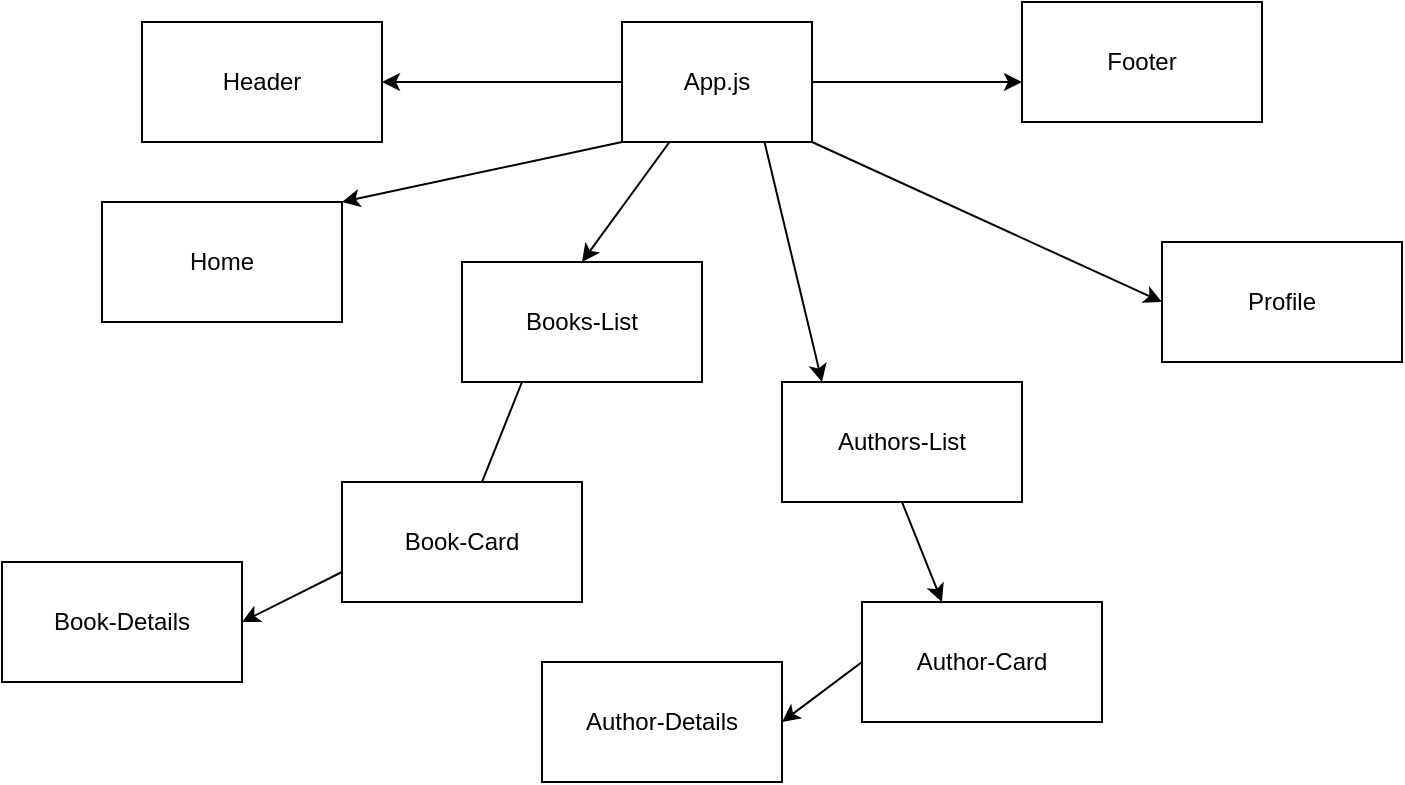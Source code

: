 <mxfile>
    <diagram id="YN-AGAWpiwSzvFPlwwm4" name="Page-1">
        <mxGraphModel dx="731" dy="463" grid="1" gridSize="10" guides="1" tooltips="1" connect="1" arrows="1" fold="1" page="1" pageScale="1" pageWidth="850" pageHeight="1100" math="0" shadow="0">
            <root>
                <mxCell id="0"/>
                <mxCell id="1" parent="0"/>
                <mxCell id="3" style="edgeStyle=none;html=1;exitX=0;exitY=0.5;exitDx=0;exitDy=0;" edge="1" parent="1" source="2">
                    <mxGeometry relative="1" as="geometry">
                        <mxPoint x="210" y="120" as="targetPoint"/>
                    </mxGeometry>
                </mxCell>
                <mxCell id="5" style="edgeStyle=none;html=1;exitX=1;exitY=0.5;exitDx=0;exitDy=0;" edge="1" parent="1" source="2">
                    <mxGeometry relative="1" as="geometry">
                        <mxPoint x="530" y="120" as="targetPoint"/>
                    </mxGeometry>
                </mxCell>
                <mxCell id="8" style="edgeStyle=none;html=1;exitX=0;exitY=1;exitDx=0;exitDy=0;entryX=1;entryY=0;entryDx=0;entryDy=0;" edge="1" parent="1" source="2" target="7">
                    <mxGeometry relative="1" as="geometry">
                        <mxPoint x="270" y="250" as="targetPoint"/>
                    </mxGeometry>
                </mxCell>
                <mxCell id="10" style="edgeStyle=none;html=1;exitX=0.25;exitY=1;exitDx=0;exitDy=0;entryX=0.5;entryY=0;entryDx=0;entryDy=0;" edge="1" parent="1" source="2" target="9">
                    <mxGeometry relative="1" as="geometry"/>
                </mxCell>
                <mxCell id="13" style="edgeStyle=none;html=1;exitX=0.75;exitY=1;exitDx=0;exitDy=0;" edge="1" parent="1" source="2">
                    <mxGeometry relative="1" as="geometry">
                        <mxPoint x="430" y="270" as="targetPoint"/>
                    </mxGeometry>
                </mxCell>
                <mxCell id="21" style="edgeStyle=none;html=1;exitX=1;exitY=1;exitDx=0;exitDy=0;entryX=0;entryY=0.5;entryDx=0;entryDy=0;" edge="1" parent="1" source="2" target="22">
                    <mxGeometry relative="1" as="geometry">
                        <mxPoint x="600" y="320" as="targetPoint"/>
                    </mxGeometry>
                </mxCell>
                <mxCell id="2" value="App.js" style="whiteSpace=wrap;html=1;" vertex="1" parent="1">
                    <mxGeometry x="330" y="90" width="95" height="60" as="geometry"/>
                </mxCell>
                <mxCell id="4" value="Header" style="whiteSpace=wrap;html=1;" vertex="1" parent="1">
                    <mxGeometry x="90" y="90" width="120" height="60" as="geometry"/>
                </mxCell>
                <mxCell id="6" value="Footer" style="whiteSpace=wrap;html=1;" vertex="1" parent="1">
                    <mxGeometry x="530" y="80" width="120" height="60" as="geometry"/>
                </mxCell>
                <mxCell id="7" value="Home" style="whiteSpace=wrap;html=1;" vertex="1" parent="1">
                    <mxGeometry x="70" y="180" width="120" height="60" as="geometry"/>
                </mxCell>
                <mxCell id="11" style="edgeStyle=none;html=1;exitX=0.25;exitY=1;exitDx=0;exitDy=0;" edge="1" parent="1" source="9">
                    <mxGeometry relative="1" as="geometry">
                        <mxPoint x="240" y="370" as="targetPoint"/>
                    </mxGeometry>
                </mxCell>
                <mxCell id="23" style="edgeStyle=none;html=1;exitX=0.5;exitY=0;exitDx=0;exitDy=0;" edge="1" parent="1" source="9">
                    <mxGeometry relative="1" as="geometry">
                        <mxPoint x="330" y="230" as="targetPoint"/>
                    </mxGeometry>
                </mxCell>
                <mxCell id="9" value="Books-List" style="whiteSpace=wrap;html=1;" vertex="1" parent="1">
                    <mxGeometry x="250" y="210" width="120" height="60" as="geometry"/>
                </mxCell>
                <mxCell id="24" style="edgeStyle=none;html=1;exitX=0;exitY=0.75;exitDx=0;exitDy=0;entryX=1;entryY=0.5;entryDx=0;entryDy=0;" edge="1" parent="1" source="12" target="18">
                    <mxGeometry relative="1" as="geometry"/>
                </mxCell>
                <mxCell id="12" value="Book-Card" style="whiteSpace=wrap;html=1;" vertex="1" parent="1">
                    <mxGeometry x="190" y="320" width="120" height="60" as="geometry"/>
                </mxCell>
                <mxCell id="15" style="edgeStyle=none;html=1;exitX=0.5;exitY=1;exitDx=0;exitDy=0;" edge="1" parent="1" source="14">
                    <mxGeometry relative="1" as="geometry">
                        <mxPoint x="490" y="380" as="targetPoint"/>
                    </mxGeometry>
                </mxCell>
                <mxCell id="14" value="Authors-List" style="whiteSpace=wrap;html=1;" vertex="1" parent="1">
                    <mxGeometry x="410" y="270" width="120" height="60" as="geometry"/>
                </mxCell>
                <mxCell id="25" style="edgeStyle=none;html=1;exitX=0;exitY=0.5;exitDx=0;exitDy=0;entryX=1;entryY=0.5;entryDx=0;entryDy=0;" edge="1" parent="1" source="16" target="20">
                    <mxGeometry relative="1" as="geometry"/>
                </mxCell>
                <mxCell id="16" value="Author-Card" style="whiteSpace=wrap;html=1;" vertex="1" parent="1">
                    <mxGeometry x="450" y="380" width="120" height="60" as="geometry"/>
                </mxCell>
                <mxCell id="18" value="Book-Details" style="whiteSpace=wrap;html=1;" vertex="1" parent="1">
                    <mxGeometry x="20" y="360" width="120" height="60" as="geometry"/>
                </mxCell>
                <mxCell id="20" value="Author-Details" style="whiteSpace=wrap;html=1;" vertex="1" parent="1">
                    <mxGeometry x="290" y="410" width="120" height="60" as="geometry"/>
                </mxCell>
                <mxCell id="22" value="Profile" style="whiteSpace=wrap;html=1;" vertex="1" parent="1">
                    <mxGeometry x="600" y="200" width="120" height="60" as="geometry"/>
                </mxCell>
            </root>
        </mxGraphModel>
    </diagram>
</mxfile>